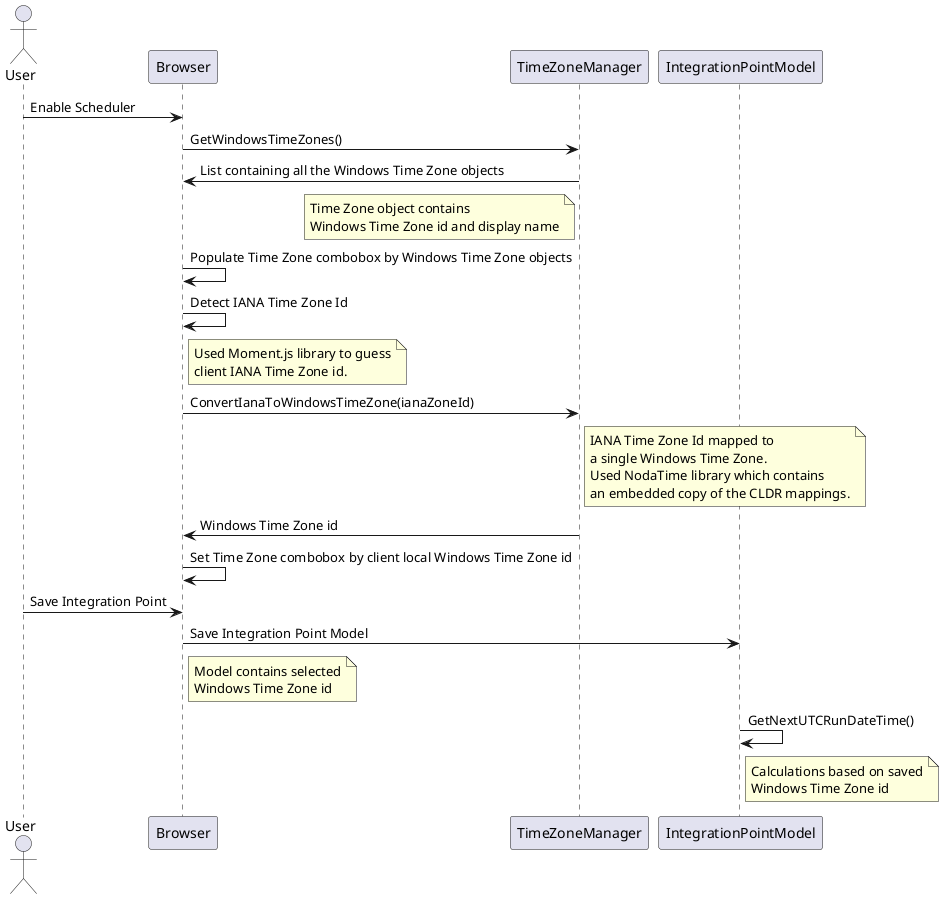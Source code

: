 @startuml

actor User
User -> Browser : Enable Scheduler

Browser -> TimeZoneManager : GetWindowsTimeZones()

Browser <- TimeZoneManager : List containing all the Windows Time Zone objects

note left of TimeZoneManager
  Time Zone object contains
  Windows Time Zone id and display name
end note

Browser -> Browser : Populate Time Zone combobox by Windows Time Zone objects

Browser -> Browser : Detect IANA Time Zone Id

note right of Browser
  Used Moment.js library to guess
  client IANA Time Zone id.
end note

Browser -> TimeZoneManager : ConvertIanaToWindowsTimeZone(ianaZoneId)

note right of TimeZoneManager
  IANA Time Zone Id mapped to
  a single Windows Time Zone.
  Used NodaTime library which contains
  an embedded copy of the CLDR mappings.
end note

TimeZoneManager -> Browser : Windows Time Zone id

Browser -> Browser : Set Time Zone combobox by client local Windows Time Zone id

User -> Browser : Save Integration Point

Browser -> IntegrationPointModel : Save Integration Point Model

note right of Browser
  Model contains selected
  Windows Time Zone id
end note

IntegrationPointModel -> IntegrationPointModel : GetNextUTCRunDateTime()

note right of IntegrationPointModel
  Calculations based on saved
  Windows Time Zone id
end note

@enduml
